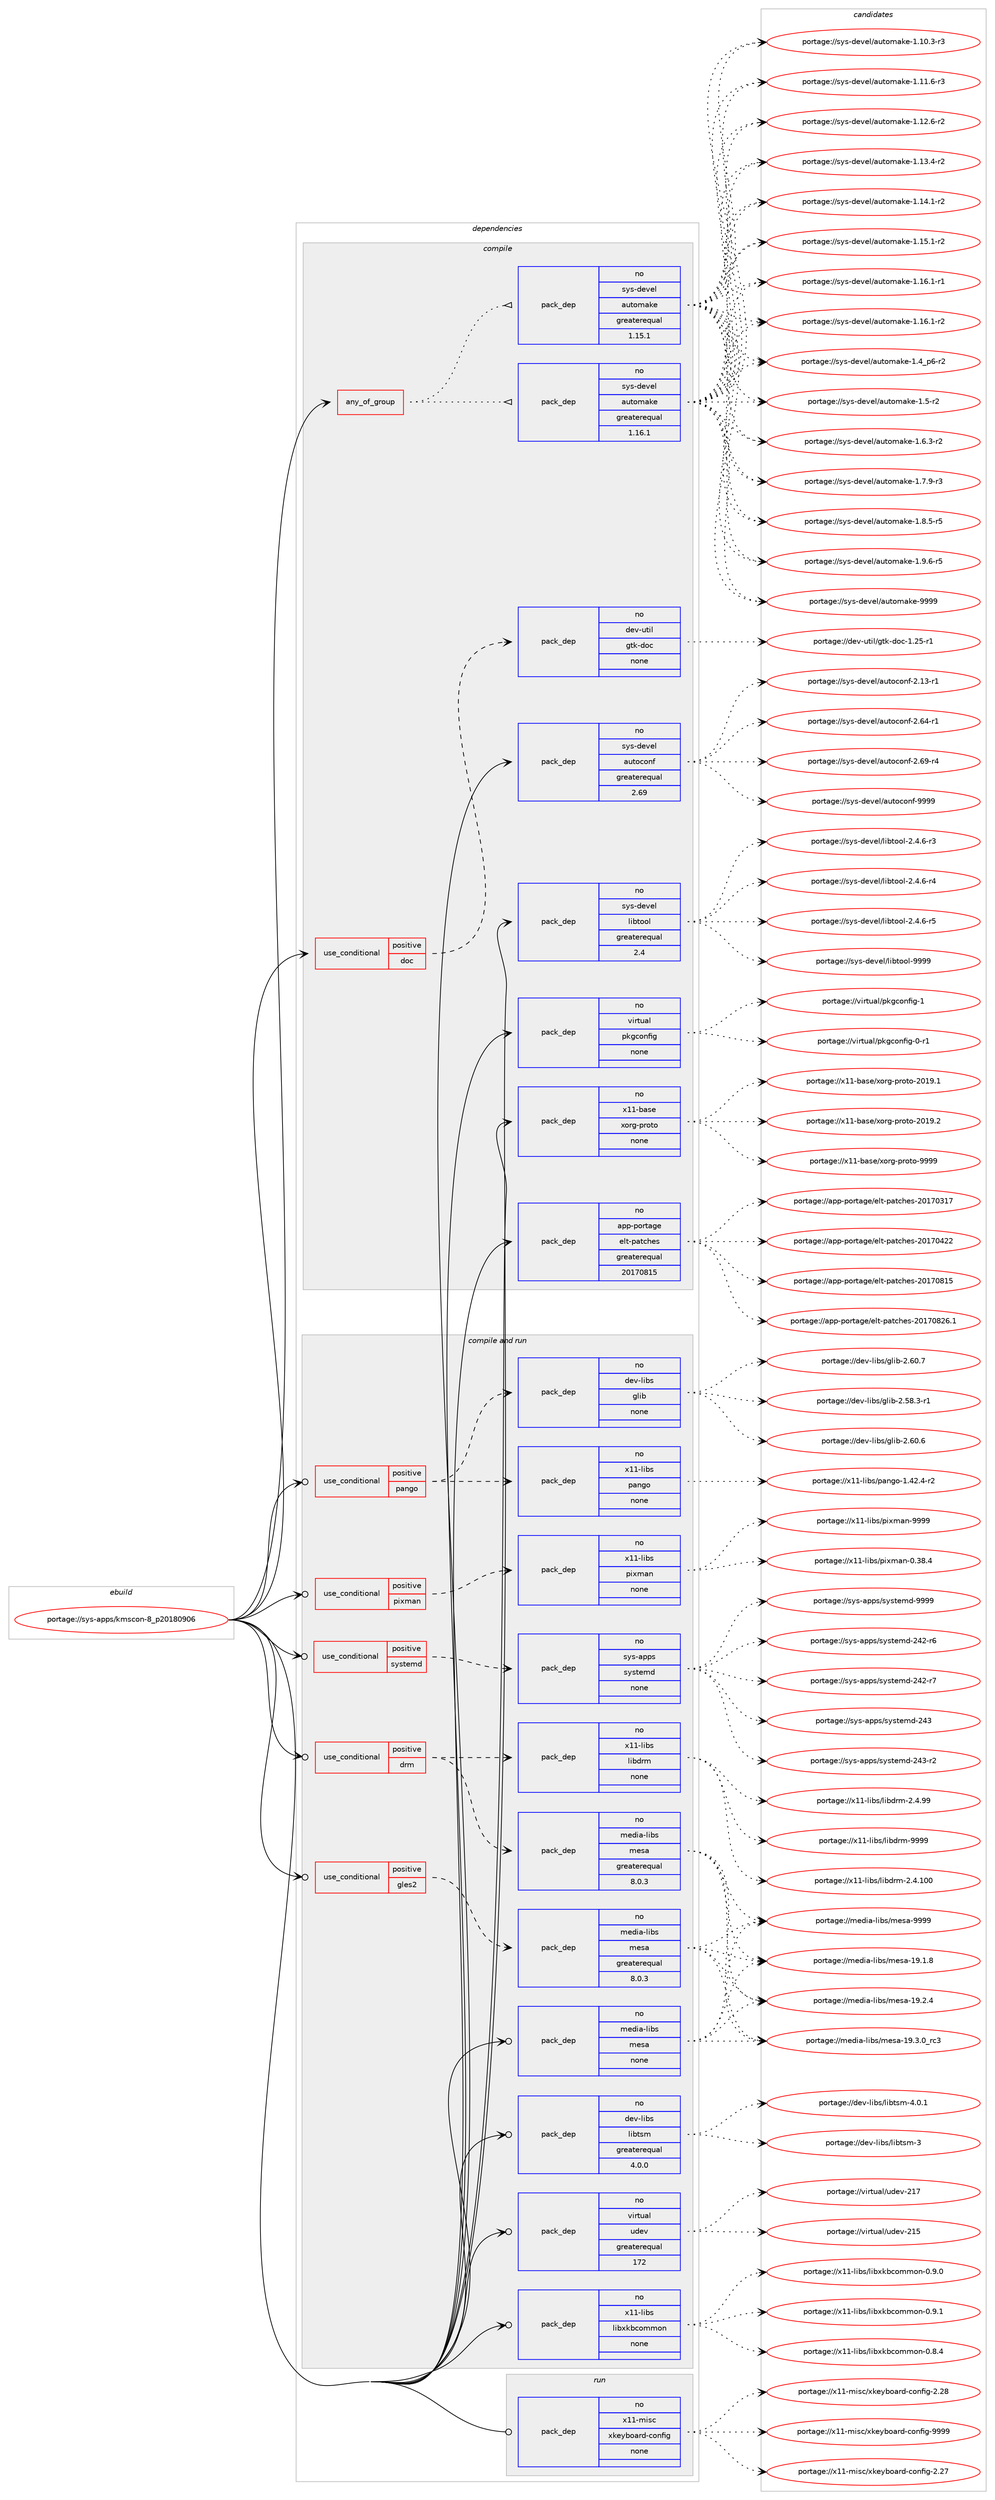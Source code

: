 digraph prolog {

# *************
# Graph options
# *************

newrank=true;
concentrate=true;
compound=true;
graph [rankdir=LR,fontname=Helvetica,fontsize=10,ranksep=1.5];#, ranksep=2.5, nodesep=0.2];
edge  [arrowhead=vee];
node  [fontname=Helvetica,fontsize=10];

# **********
# The ebuild
# **********

subgraph cluster_leftcol {
color=gray;
rank=same;
label=<<i>ebuild</i>>;
id [label="portage://sys-apps/kmscon-8_p20180906", color=red, width=4, href="../sys-apps/kmscon-8_p20180906.svg"];
}

# ****************
# The dependencies
# ****************

subgraph cluster_midcol {
color=gray;
label=<<i>dependencies</i>>;
subgraph cluster_compile {
fillcolor="#eeeeee";
style=filled;
label=<<i>compile</i>>;
subgraph any6622 {
dependency409110 [label=<<TABLE BORDER="0" CELLBORDER="1" CELLSPACING="0" CELLPADDING="4"><TR><TD CELLPADDING="10">any_of_group</TD></TR></TABLE>>, shape=none, color=red];subgraph pack302787 {
dependency409111 [label=<<TABLE BORDER="0" CELLBORDER="1" CELLSPACING="0" CELLPADDING="4" WIDTH="220"><TR><TD ROWSPAN="6" CELLPADDING="30">pack_dep</TD></TR><TR><TD WIDTH="110">no</TD></TR><TR><TD>sys-devel</TD></TR><TR><TD>automake</TD></TR><TR><TD>greaterequal</TD></TR><TR><TD>1.16.1</TD></TR></TABLE>>, shape=none, color=blue];
}
dependency409110:e -> dependency409111:w [weight=20,style="dotted",arrowhead="oinv"];
subgraph pack302788 {
dependency409112 [label=<<TABLE BORDER="0" CELLBORDER="1" CELLSPACING="0" CELLPADDING="4" WIDTH="220"><TR><TD ROWSPAN="6" CELLPADDING="30">pack_dep</TD></TR><TR><TD WIDTH="110">no</TD></TR><TR><TD>sys-devel</TD></TR><TR><TD>automake</TD></TR><TR><TD>greaterequal</TD></TR><TR><TD>1.15.1</TD></TR></TABLE>>, shape=none, color=blue];
}
dependency409110:e -> dependency409112:w [weight=20,style="dotted",arrowhead="oinv"];
}
id:e -> dependency409110:w [weight=20,style="solid",arrowhead="vee"];
subgraph cond99483 {
dependency409113 [label=<<TABLE BORDER="0" CELLBORDER="1" CELLSPACING="0" CELLPADDING="4"><TR><TD ROWSPAN="3" CELLPADDING="10">use_conditional</TD></TR><TR><TD>positive</TD></TR><TR><TD>doc</TD></TR></TABLE>>, shape=none, color=red];
subgraph pack302789 {
dependency409114 [label=<<TABLE BORDER="0" CELLBORDER="1" CELLSPACING="0" CELLPADDING="4" WIDTH="220"><TR><TD ROWSPAN="6" CELLPADDING="30">pack_dep</TD></TR><TR><TD WIDTH="110">no</TD></TR><TR><TD>dev-util</TD></TR><TR><TD>gtk-doc</TD></TR><TR><TD>none</TD></TR><TR><TD></TD></TR></TABLE>>, shape=none, color=blue];
}
dependency409113:e -> dependency409114:w [weight=20,style="dashed",arrowhead="vee"];
}
id:e -> dependency409113:w [weight=20,style="solid",arrowhead="vee"];
subgraph pack302790 {
dependency409115 [label=<<TABLE BORDER="0" CELLBORDER="1" CELLSPACING="0" CELLPADDING="4" WIDTH="220"><TR><TD ROWSPAN="6" CELLPADDING="30">pack_dep</TD></TR><TR><TD WIDTH="110">no</TD></TR><TR><TD>app-portage</TD></TR><TR><TD>elt-patches</TD></TR><TR><TD>greaterequal</TD></TR><TR><TD>20170815</TD></TR></TABLE>>, shape=none, color=blue];
}
id:e -> dependency409115:w [weight=20,style="solid",arrowhead="vee"];
subgraph pack302791 {
dependency409116 [label=<<TABLE BORDER="0" CELLBORDER="1" CELLSPACING="0" CELLPADDING="4" WIDTH="220"><TR><TD ROWSPAN="6" CELLPADDING="30">pack_dep</TD></TR><TR><TD WIDTH="110">no</TD></TR><TR><TD>sys-devel</TD></TR><TR><TD>autoconf</TD></TR><TR><TD>greaterequal</TD></TR><TR><TD>2.69</TD></TR></TABLE>>, shape=none, color=blue];
}
id:e -> dependency409116:w [weight=20,style="solid",arrowhead="vee"];
subgraph pack302792 {
dependency409117 [label=<<TABLE BORDER="0" CELLBORDER="1" CELLSPACING="0" CELLPADDING="4" WIDTH="220"><TR><TD ROWSPAN="6" CELLPADDING="30">pack_dep</TD></TR><TR><TD WIDTH="110">no</TD></TR><TR><TD>sys-devel</TD></TR><TR><TD>libtool</TD></TR><TR><TD>greaterequal</TD></TR><TR><TD>2.4</TD></TR></TABLE>>, shape=none, color=blue];
}
id:e -> dependency409117:w [weight=20,style="solid",arrowhead="vee"];
subgraph pack302793 {
dependency409118 [label=<<TABLE BORDER="0" CELLBORDER="1" CELLSPACING="0" CELLPADDING="4" WIDTH="220"><TR><TD ROWSPAN="6" CELLPADDING="30">pack_dep</TD></TR><TR><TD WIDTH="110">no</TD></TR><TR><TD>virtual</TD></TR><TR><TD>pkgconfig</TD></TR><TR><TD>none</TD></TR><TR><TD></TD></TR></TABLE>>, shape=none, color=blue];
}
id:e -> dependency409118:w [weight=20,style="solid",arrowhead="vee"];
subgraph pack302794 {
dependency409119 [label=<<TABLE BORDER="0" CELLBORDER="1" CELLSPACING="0" CELLPADDING="4" WIDTH="220"><TR><TD ROWSPAN="6" CELLPADDING="30">pack_dep</TD></TR><TR><TD WIDTH="110">no</TD></TR><TR><TD>x11-base</TD></TR><TR><TD>xorg-proto</TD></TR><TR><TD>none</TD></TR><TR><TD></TD></TR></TABLE>>, shape=none, color=blue];
}
id:e -> dependency409119:w [weight=20,style="solid",arrowhead="vee"];
}
subgraph cluster_compileandrun {
fillcolor="#eeeeee";
style=filled;
label=<<i>compile and run</i>>;
subgraph cond99484 {
dependency409120 [label=<<TABLE BORDER="0" CELLBORDER="1" CELLSPACING="0" CELLPADDING="4"><TR><TD ROWSPAN="3" CELLPADDING="10">use_conditional</TD></TR><TR><TD>positive</TD></TR><TR><TD>drm</TD></TR></TABLE>>, shape=none, color=red];
subgraph pack302795 {
dependency409121 [label=<<TABLE BORDER="0" CELLBORDER="1" CELLSPACING="0" CELLPADDING="4" WIDTH="220"><TR><TD ROWSPAN="6" CELLPADDING="30">pack_dep</TD></TR><TR><TD WIDTH="110">no</TD></TR><TR><TD>x11-libs</TD></TR><TR><TD>libdrm</TD></TR><TR><TD>none</TD></TR><TR><TD></TD></TR></TABLE>>, shape=none, color=blue];
}
dependency409120:e -> dependency409121:w [weight=20,style="dashed",arrowhead="vee"];
subgraph pack302796 {
dependency409122 [label=<<TABLE BORDER="0" CELLBORDER="1" CELLSPACING="0" CELLPADDING="4" WIDTH="220"><TR><TD ROWSPAN="6" CELLPADDING="30">pack_dep</TD></TR><TR><TD WIDTH="110">no</TD></TR><TR><TD>media-libs</TD></TR><TR><TD>mesa</TD></TR><TR><TD>greaterequal</TD></TR><TR><TD>8.0.3</TD></TR></TABLE>>, shape=none, color=blue];
}
dependency409120:e -> dependency409122:w [weight=20,style="dashed",arrowhead="vee"];
}
id:e -> dependency409120:w [weight=20,style="solid",arrowhead="odotvee"];
subgraph cond99485 {
dependency409123 [label=<<TABLE BORDER="0" CELLBORDER="1" CELLSPACING="0" CELLPADDING="4"><TR><TD ROWSPAN="3" CELLPADDING="10">use_conditional</TD></TR><TR><TD>positive</TD></TR><TR><TD>gles2</TD></TR></TABLE>>, shape=none, color=red];
subgraph pack302797 {
dependency409124 [label=<<TABLE BORDER="0" CELLBORDER="1" CELLSPACING="0" CELLPADDING="4" WIDTH="220"><TR><TD ROWSPAN="6" CELLPADDING="30">pack_dep</TD></TR><TR><TD WIDTH="110">no</TD></TR><TR><TD>media-libs</TD></TR><TR><TD>mesa</TD></TR><TR><TD>greaterequal</TD></TR><TR><TD>8.0.3</TD></TR></TABLE>>, shape=none, color=blue];
}
dependency409123:e -> dependency409124:w [weight=20,style="dashed",arrowhead="vee"];
}
id:e -> dependency409123:w [weight=20,style="solid",arrowhead="odotvee"];
subgraph cond99486 {
dependency409125 [label=<<TABLE BORDER="0" CELLBORDER="1" CELLSPACING="0" CELLPADDING="4"><TR><TD ROWSPAN="3" CELLPADDING="10">use_conditional</TD></TR><TR><TD>positive</TD></TR><TR><TD>pango</TD></TR></TABLE>>, shape=none, color=red];
subgraph pack302798 {
dependency409126 [label=<<TABLE BORDER="0" CELLBORDER="1" CELLSPACING="0" CELLPADDING="4" WIDTH="220"><TR><TD ROWSPAN="6" CELLPADDING="30">pack_dep</TD></TR><TR><TD WIDTH="110">no</TD></TR><TR><TD>x11-libs</TD></TR><TR><TD>pango</TD></TR><TR><TD>none</TD></TR><TR><TD></TD></TR></TABLE>>, shape=none, color=blue];
}
dependency409125:e -> dependency409126:w [weight=20,style="dashed",arrowhead="vee"];
subgraph pack302799 {
dependency409127 [label=<<TABLE BORDER="0" CELLBORDER="1" CELLSPACING="0" CELLPADDING="4" WIDTH="220"><TR><TD ROWSPAN="6" CELLPADDING="30">pack_dep</TD></TR><TR><TD WIDTH="110">no</TD></TR><TR><TD>dev-libs</TD></TR><TR><TD>glib</TD></TR><TR><TD>none</TD></TR><TR><TD></TD></TR></TABLE>>, shape=none, color=blue];
}
dependency409125:e -> dependency409127:w [weight=20,style="dashed",arrowhead="vee"];
}
id:e -> dependency409125:w [weight=20,style="solid",arrowhead="odotvee"];
subgraph cond99487 {
dependency409128 [label=<<TABLE BORDER="0" CELLBORDER="1" CELLSPACING="0" CELLPADDING="4"><TR><TD ROWSPAN="3" CELLPADDING="10">use_conditional</TD></TR><TR><TD>positive</TD></TR><TR><TD>pixman</TD></TR></TABLE>>, shape=none, color=red];
subgraph pack302800 {
dependency409129 [label=<<TABLE BORDER="0" CELLBORDER="1" CELLSPACING="0" CELLPADDING="4" WIDTH="220"><TR><TD ROWSPAN="6" CELLPADDING="30">pack_dep</TD></TR><TR><TD WIDTH="110">no</TD></TR><TR><TD>x11-libs</TD></TR><TR><TD>pixman</TD></TR><TR><TD>none</TD></TR><TR><TD></TD></TR></TABLE>>, shape=none, color=blue];
}
dependency409128:e -> dependency409129:w [weight=20,style="dashed",arrowhead="vee"];
}
id:e -> dependency409128:w [weight=20,style="solid",arrowhead="odotvee"];
subgraph cond99488 {
dependency409130 [label=<<TABLE BORDER="0" CELLBORDER="1" CELLSPACING="0" CELLPADDING="4"><TR><TD ROWSPAN="3" CELLPADDING="10">use_conditional</TD></TR><TR><TD>positive</TD></TR><TR><TD>systemd</TD></TR></TABLE>>, shape=none, color=red];
subgraph pack302801 {
dependency409131 [label=<<TABLE BORDER="0" CELLBORDER="1" CELLSPACING="0" CELLPADDING="4" WIDTH="220"><TR><TD ROWSPAN="6" CELLPADDING="30">pack_dep</TD></TR><TR><TD WIDTH="110">no</TD></TR><TR><TD>sys-apps</TD></TR><TR><TD>systemd</TD></TR><TR><TD>none</TD></TR><TR><TD></TD></TR></TABLE>>, shape=none, color=blue];
}
dependency409130:e -> dependency409131:w [weight=20,style="dashed",arrowhead="vee"];
}
id:e -> dependency409130:w [weight=20,style="solid",arrowhead="odotvee"];
subgraph pack302802 {
dependency409132 [label=<<TABLE BORDER="0" CELLBORDER="1" CELLSPACING="0" CELLPADDING="4" WIDTH="220"><TR><TD ROWSPAN="6" CELLPADDING="30">pack_dep</TD></TR><TR><TD WIDTH="110">no</TD></TR><TR><TD>dev-libs</TD></TR><TR><TD>libtsm</TD></TR><TR><TD>greaterequal</TD></TR><TR><TD>4.0.0</TD></TR></TABLE>>, shape=none, color=blue];
}
id:e -> dependency409132:w [weight=20,style="solid",arrowhead="odotvee"];
subgraph pack302803 {
dependency409133 [label=<<TABLE BORDER="0" CELLBORDER="1" CELLSPACING="0" CELLPADDING="4" WIDTH="220"><TR><TD ROWSPAN="6" CELLPADDING="30">pack_dep</TD></TR><TR><TD WIDTH="110">no</TD></TR><TR><TD>media-libs</TD></TR><TR><TD>mesa</TD></TR><TR><TD>none</TD></TR><TR><TD></TD></TR></TABLE>>, shape=none, color=blue];
}
id:e -> dependency409133:w [weight=20,style="solid",arrowhead="odotvee"];
subgraph pack302804 {
dependency409134 [label=<<TABLE BORDER="0" CELLBORDER="1" CELLSPACING="0" CELLPADDING="4" WIDTH="220"><TR><TD ROWSPAN="6" CELLPADDING="30">pack_dep</TD></TR><TR><TD WIDTH="110">no</TD></TR><TR><TD>virtual</TD></TR><TR><TD>udev</TD></TR><TR><TD>greaterequal</TD></TR><TR><TD>172</TD></TR></TABLE>>, shape=none, color=blue];
}
id:e -> dependency409134:w [weight=20,style="solid",arrowhead="odotvee"];
subgraph pack302805 {
dependency409135 [label=<<TABLE BORDER="0" CELLBORDER="1" CELLSPACING="0" CELLPADDING="4" WIDTH="220"><TR><TD ROWSPAN="6" CELLPADDING="30">pack_dep</TD></TR><TR><TD WIDTH="110">no</TD></TR><TR><TD>x11-libs</TD></TR><TR><TD>libxkbcommon</TD></TR><TR><TD>none</TD></TR><TR><TD></TD></TR></TABLE>>, shape=none, color=blue];
}
id:e -> dependency409135:w [weight=20,style="solid",arrowhead="odotvee"];
}
subgraph cluster_run {
fillcolor="#eeeeee";
style=filled;
label=<<i>run</i>>;
subgraph pack302806 {
dependency409136 [label=<<TABLE BORDER="0" CELLBORDER="1" CELLSPACING="0" CELLPADDING="4" WIDTH="220"><TR><TD ROWSPAN="6" CELLPADDING="30">pack_dep</TD></TR><TR><TD WIDTH="110">no</TD></TR><TR><TD>x11-misc</TD></TR><TR><TD>xkeyboard-config</TD></TR><TR><TD>none</TD></TR><TR><TD></TD></TR></TABLE>>, shape=none, color=blue];
}
id:e -> dependency409136:w [weight=20,style="solid",arrowhead="odot"];
}
}

# **************
# The candidates
# **************

subgraph cluster_choices {
rank=same;
color=gray;
label=<<i>candidates</i>>;

subgraph choice302787 {
color=black;
nodesep=1;
choiceportage11512111545100101118101108479711711611110997107101454946494846514511451 [label="portage://sys-devel/automake-1.10.3-r3", color=red, width=4,href="../sys-devel/automake-1.10.3-r3.svg"];
choiceportage11512111545100101118101108479711711611110997107101454946494946544511451 [label="portage://sys-devel/automake-1.11.6-r3", color=red, width=4,href="../sys-devel/automake-1.11.6-r3.svg"];
choiceportage11512111545100101118101108479711711611110997107101454946495046544511450 [label="portage://sys-devel/automake-1.12.6-r2", color=red, width=4,href="../sys-devel/automake-1.12.6-r2.svg"];
choiceportage11512111545100101118101108479711711611110997107101454946495146524511450 [label="portage://sys-devel/automake-1.13.4-r2", color=red, width=4,href="../sys-devel/automake-1.13.4-r2.svg"];
choiceportage11512111545100101118101108479711711611110997107101454946495246494511450 [label="portage://sys-devel/automake-1.14.1-r2", color=red, width=4,href="../sys-devel/automake-1.14.1-r2.svg"];
choiceportage11512111545100101118101108479711711611110997107101454946495346494511450 [label="portage://sys-devel/automake-1.15.1-r2", color=red, width=4,href="../sys-devel/automake-1.15.1-r2.svg"];
choiceportage11512111545100101118101108479711711611110997107101454946495446494511449 [label="portage://sys-devel/automake-1.16.1-r1", color=red, width=4,href="../sys-devel/automake-1.16.1-r1.svg"];
choiceportage11512111545100101118101108479711711611110997107101454946495446494511450 [label="portage://sys-devel/automake-1.16.1-r2", color=red, width=4,href="../sys-devel/automake-1.16.1-r2.svg"];
choiceportage115121115451001011181011084797117116111109971071014549465295112544511450 [label="portage://sys-devel/automake-1.4_p6-r2", color=red, width=4,href="../sys-devel/automake-1.4_p6-r2.svg"];
choiceportage11512111545100101118101108479711711611110997107101454946534511450 [label="portage://sys-devel/automake-1.5-r2", color=red, width=4,href="../sys-devel/automake-1.5-r2.svg"];
choiceportage115121115451001011181011084797117116111109971071014549465446514511450 [label="portage://sys-devel/automake-1.6.3-r2", color=red, width=4,href="../sys-devel/automake-1.6.3-r2.svg"];
choiceportage115121115451001011181011084797117116111109971071014549465546574511451 [label="portage://sys-devel/automake-1.7.9-r3", color=red, width=4,href="../sys-devel/automake-1.7.9-r3.svg"];
choiceportage115121115451001011181011084797117116111109971071014549465646534511453 [label="portage://sys-devel/automake-1.8.5-r5", color=red, width=4,href="../sys-devel/automake-1.8.5-r5.svg"];
choiceportage115121115451001011181011084797117116111109971071014549465746544511453 [label="portage://sys-devel/automake-1.9.6-r5", color=red, width=4,href="../sys-devel/automake-1.9.6-r5.svg"];
choiceportage115121115451001011181011084797117116111109971071014557575757 [label="portage://sys-devel/automake-9999", color=red, width=4,href="../sys-devel/automake-9999.svg"];
dependency409111:e -> choiceportage11512111545100101118101108479711711611110997107101454946494846514511451:w [style=dotted,weight="100"];
dependency409111:e -> choiceportage11512111545100101118101108479711711611110997107101454946494946544511451:w [style=dotted,weight="100"];
dependency409111:e -> choiceportage11512111545100101118101108479711711611110997107101454946495046544511450:w [style=dotted,weight="100"];
dependency409111:e -> choiceportage11512111545100101118101108479711711611110997107101454946495146524511450:w [style=dotted,weight="100"];
dependency409111:e -> choiceportage11512111545100101118101108479711711611110997107101454946495246494511450:w [style=dotted,weight="100"];
dependency409111:e -> choiceportage11512111545100101118101108479711711611110997107101454946495346494511450:w [style=dotted,weight="100"];
dependency409111:e -> choiceportage11512111545100101118101108479711711611110997107101454946495446494511449:w [style=dotted,weight="100"];
dependency409111:e -> choiceportage11512111545100101118101108479711711611110997107101454946495446494511450:w [style=dotted,weight="100"];
dependency409111:e -> choiceportage115121115451001011181011084797117116111109971071014549465295112544511450:w [style=dotted,weight="100"];
dependency409111:e -> choiceportage11512111545100101118101108479711711611110997107101454946534511450:w [style=dotted,weight="100"];
dependency409111:e -> choiceportage115121115451001011181011084797117116111109971071014549465446514511450:w [style=dotted,weight="100"];
dependency409111:e -> choiceportage115121115451001011181011084797117116111109971071014549465546574511451:w [style=dotted,weight="100"];
dependency409111:e -> choiceportage115121115451001011181011084797117116111109971071014549465646534511453:w [style=dotted,weight="100"];
dependency409111:e -> choiceportage115121115451001011181011084797117116111109971071014549465746544511453:w [style=dotted,weight="100"];
dependency409111:e -> choiceportage115121115451001011181011084797117116111109971071014557575757:w [style=dotted,weight="100"];
}
subgraph choice302788 {
color=black;
nodesep=1;
choiceportage11512111545100101118101108479711711611110997107101454946494846514511451 [label="portage://sys-devel/automake-1.10.3-r3", color=red, width=4,href="../sys-devel/automake-1.10.3-r3.svg"];
choiceportage11512111545100101118101108479711711611110997107101454946494946544511451 [label="portage://sys-devel/automake-1.11.6-r3", color=red, width=4,href="../sys-devel/automake-1.11.6-r3.svg"];
choiceportage11512111545100101118101108479711711611110997107101454946495046544511450 [label="portage://sys-devel/automake-1.12.6-r2", color=red, width=4,href="../sys-devel/automake-1.12.6-r2.svg"];
choiceportage11512111545100101118101108479711711611110997107101454946495146524511450 [label="portage://sys-devel/automake-1.13.4-r2", color=red, width=4,href="../sys-devel/automake-1.13.4-r2.svg"];
choiceportage11512111545100101118101108479711711611110997107101454946495246494511450 [label="portage://sys-devel/automake-1.14.1-r2", color=red, width=4,href="../sys-devel/automake-1.14.1-r2.svg"];
choiceportage11512111545100101118101108479711711611110997107101454946495346494511450 [label="portage://sys-devel/automake-1.15.1-r2", color=red, width=4,href="../sys-devel/automake-1.15.1-r2.svg"];
choiceportage11512111545100101118101108479711711611110997107101454946495446494511449 [label="portage://sys-devel/automake-1.16.1-r1", color=red, width=4,href="../sys-devel/automake-1.16.1-r1.svg"];
choiceportage11512111545100101118101108479711711611110997107101454946495446494511450 [label="portage://sys-devel/automake-1.16.1-r2", color=red, width=4,href="../sys-devel/automake-1.16.1-r2.svg"];
choiceportage115121115451001011181011084797117116111109971071014549465295112544511450 [label="portage://sys-devel/automake-1.4_p6-r2", color=red, width=4,href="../sys-devel/automake-1.4_p6-r2.svg"];
choiceportage11512111545100101118101108479711711611110997107101454946534511450 [label="portage://sys-devel/automake-1.5-r2", color=red, width=4,href="../sys-devel/automake-1.5-r2.svg"];
choiceportage115121115451001011181011084797117116111109971071014549465446514511450 [label="portage://sys-devel/automake-1.6.3-r2", color=red, width=4,href="../sys-devel/automake-1.6.3-r2.svg"];
choiceportage115121115451001011181011084797117116111109971071014549465546574511451 [label="portage://sys-devel/automake-1.7.9-r3", color=red, width=4,href="../sys-devel/automake-1.7.9-r3.svg"];
choiceportage115121115451001011181011084797117116111109971071014549465646534511453 [label="portage://sys-devel/automake-1.8.5-r5", color=red, width=4,href="../sys-devel/automake-1.8.5-r5.svg"];
choiceportage115121115451001011181011084797117116111109971071014549465746544511453 [label="portage://sys-devel/automake-1.9.6-r5", color=red, width=4,href="../sys-devel/automake-1.9.6-r5.svg"];
choiceportage115121115451001011181011084797117116111109971071014557575757 [label="portage://sys-devel/automake-9999", color=red, width=4,href="../sys-devel/automake-9999.svg"];
dependency409112:e -> choiceportage11512111545100101118101108479711711611110997107101454946494846514511451:w [style=dotted,weight="100"];
dependency409112:e -> choiceportage11512111545100101118101108479711711611110997107101454946494946544511451:w [style=dotted,weight="100"];
dependency409112:e -> choiceportage11512111545100101118101108479711711611110997107101454946495046544511450:w [style=dotted,weight="100"];
dependency409112:e -> choiceportage11512111545100101118101108479711711611110997107101454946495146524511450:w [style=dotted,weight="100"];
dependency409112:e -> choiceportage11512111545100101118101108479711711611110997107101454946495246494511450:w [style=dotted,weight="100"];
dependency409112:e -> choiceportage11512111545100101118101108479711711611110997107101454946495346494511450:w [style=dotted,weight="100"];
dependency409112:e -> choiceportage11512111545100101118101108479711711611110997107101454946495446494511449:w [style=dotted,weight="100"];
dependency409112:e -> choiceportage11512111545100101118101108479711711611110997107101454946495446494511450:w [style=dotted,weight="100"];
dependency409112:e -> choiceportage115121115451001011181011084797117116111109971071014549465295112544511450:w [style=dotted,weight="100"];
dependency409112:e -> choiceportage11512111545100101118101108479711711611110997107101454946534511450:w [style=dotted,weight="100"];
dependency409112:e -> choiceportage115121115451001011181011084797117116111109971071014549465446514511450:w [style=dotted,weight="100"];
dependency409112:e -> choiceportage115121115451001011181011084797117116111109971071014549465546574511451:w [style=dotted,weight="100"];
dependency409112:e -> choiceportage115121115451001011181011084797117116111109971071014549465646534511453:w [style=dotted,weight="100"];
dependency409112:e -> choiceportage115121115451001011181011084797117116111109971071014549465746544511453:w [style=dotted,weight="100"];
dependency409112:e -> choiceportage115121115451001011181011084797117116111109971071014557575757:w [style=dotted,weight="100"];
}
subgraph choice302789 {
color=black;
nodesep=1;
choiceportage1001011184511711610510847103116107451001119945494650534511449 [label="portage://dev-util/gtk-doc-1.25-r1", color=red, width=4,href="../dev-util/gtk-doc-1.25-r1.svg"];
dependency409114:e -> choiceportage1001011184511711610510847103116107451001119945494650534511449:w [style=dotted,weight="100"];
}
subgraph choice302790 {
color=black;
nodesep=1;
choiceportage97112112451121111141169710310147101108116451129711699104101115455048495548514955 [label="portage://app-portage/elt-patches-20170317", color=red, width=4,href="../app-portage/elt-patches-20170317.svg"];
choiceportage97112112451121111141169710310147101108116451129711699104101115455048495548525050 [label="portage://app-portage/elt-patches-20170422", color=red, width=4,href="../app-portage/elt-patches-20170422.svg"];
choiceportage97112112451121111141169710310147101108116451129711699104101115455048495548564953 [label="portage://app-portage/elt-patches-20170815", color=red, width=4,href="../app-portage/elt-patches-20170815.svg"];
choiceportage971121124511211111411697103101471011081164511297116991041011154550484955485650544649 [label="portage://app-portage/elt-patches-20170826.1", color=red, width=4,href="../app-portage/elt-patches-20170826.1.svg"];
dependency409115:e -> choiceportage97112112451121111141169710310147101108116451129711699104101115455048495548514955:w [style=dotted,weight="100"];
dependency409115:e -> choiceportage97112112451121111141169710310147101108116451129711699104101115455048495548525050:w [style=dotted,weight="100"];
dependency409115:e -> choiceportage97112112451121111141169710310147101108116451129711699104101115455048495548564953:w [style=dotted,weight="100"];
dependency409115:e -> choiceportage971121124511211111411697103101471011081164511297116991041011154550484955485650544649:w [style=dotted,weight="100"];
}
subgraph choice302791 {
color=black;
nodesep=1;
choiceportage1151211154510010111810110847971171161119911111010245504649514511449 [label="portage://sys-devel/autoconf-2.13-r1", color=red, width=4,href="../sys-devel/autoconf-2.13-r1.svg"];
choiceportage1151211154510010111810110847971171161119911111010245504654524511449 [label="portage://sys-devel/autoconf-2.64-r1", color=red, width=4,href="../sys-devel/autoconf-2.64-r1.svg"];
choiceportage1151211154510010111810110847971171161119911111010245504654574511452 [label="portage://sys-devel/autoconf-2.69-r4", color=red, width=4,href="../sys-devel/autoconf-2.69-r4.svg"];
choiceportage115121115451001011181011084797117116111991111101024557575757 [label="portage://sys-devel/autoconf-9999", color=red, width=4,href="../sys-devel/autoconf-9999.svg"];
dependency409116:e -> choiceportage1151211154510010111810110847971171161119911111010245504649514511449:w [style=dotted,weight="100"];
dependency409116:e -> choiceportage1151211154510010111810110847971171161119911111010245504654524511449:w [style=dotted,weight="100"];
dependency409116:e -> choiceportage1151211154510010111810110847971171161119911111010245504654574511452:w [style=dotted,weight="100"];
dependency409116:e -> choiceportage115121115451001011181011084797117116111991111101024557575757:w [style=dotted,weight="100"];
}
subgraph choice302792 {
color=black;
nodesep=1;
choiceportage1151211154510010111810110847108105981161111111084550465246544511451 [label="portage://sys-devel/libtool-2.4.6-r3", color=red, width=4,href="../sys-devel/libtool-2.4.6-r3.svg"];
choiceportage1151211154510010111810110847108105981161111111084550465246544511452 [label="portage://sys-devel/libtool-2.4.6-r4", color=red, width=4,href="../sys-devel/libtool-2.4.6-r4.svg"];
choiceportage1151211154510010111810110847108105981161111111084550465246544511453 [label="portage://sys-devel/libtool-2.4.6-r5", color=red, width=4,href="../sys-devel/libtool-2.4.6-r5.svg"];
choiceportage1151211154510010111810110847108105981161111111084557575757 [label="portage://sys-devel/libtool-9999", color=red, width=4,href="../sys-devel/libtool-9999.svg"];
dependency409117:e -> choiceportage1151211154510010111810110847108105981161111111084550465246544511451:w [style=dotted,weight="100"];
dependency409117:e -> choiceportage1151211154510010111810110847108105981161111111084550465246544511452:w [style=dotted,weight="100"];
dependency409117:e -> choiceportage1151211154510010111810110847108105981161111111084550465246544511453:w [style=dotted,weight="100"];
dependency409117:e -> choiceportage1151211154510010111810110847108105981161111111084557575757:w [style=dotted,weight="100"];
}
subgraph choice302793 {
color=black;
nodesep=1;
choiceportage11810511411611797108471121071039911111010210510345484511449 [label="portage://virtual/pkgconfig-0-r1", color=red, width=4,href="../virtual/pkgconfig-0-r1.svg"];
choiceportage1181051141161179710847112107103991111101021051034549 [label="portage://virtual/pkgconfig-1", color=red, width=4,href="../virtual/pkgconfig-1.svg"];
dependency409118:e -> choiceportage11810511411611797108471121071039911111010210510345484511449:w [style=dotted,weight="100"];
dependency409118:e -> choiceportage1181051141161179710847112107103991111101021051034549:w [style=dotted,weight="100"];
}
subgraph choice302794 {
color=black;
nodesep=1;
choiceportage1204949459897115101471201111141034511211411111611145504849574649 [label="portage://x11-base/xorg-proto-2019.1", color=red, width=4,href="../x11-base/xorg-proto-2019.1.svg"];
choiceportage1204949459897115101471201111141034511211411111611145504849574650 [label="portage://x11-base/xorg-proto-2019.2", color=red, width=4,href="../x11-base/xorg-proto-2019.2.svg"];
choiceportage120494945989711510147120111114103451121141111161114557575757 [label="portage://x11-base/xorg-proto-9999", color=red, width=4,href="../x11-base/xorg-proto-9999.svg"];
dependency409119:e -> choiceportage1204949459897115101471201111141034511211411111611145504849574649:w [style=dotted,weight="100"];
dependency409119:e -> choiceportage1204949459897115101471201111141034511211411111611145504849574650:w [style=dotted,weight="100"];
dependency409119:e -> choiceportage120494945989711510147120111114103451121141111161114557575757:w [style=dotted,weight="100"];
}
subgraph choice302795 {
color=black;
nodesep=1;
choiceportage1204949451081059811547108105981001141094550465246494848 [label="portage://x11-libs/libdrm-2.4.100", color=red, width=4,href="../x11-libs/libdrm-2.4.100.svg"];
choiceportage12049494510810598115471081059810011410945504652465757 [label="portage://x11-libs/libdrm-2.4.99", color=red, width=4,href="../x11-libs/libdrm-2.4.99.svg"];
choiceportage1204949451081059811547108105981001141094557575757 [label="portage://x11-libs/libdrm-9999", color=red, width=4,href="../x11-libs/libdrm-9999.svg"];
dependency409121:e -> choiceportage1204949451081059811547108105981001141094550465246494848:w [style=dotted,weight="100"];
dependency409121:e -> choiceportage12049494510810598115471081059810011410945504652465757:w [style=dotted,weight="100"];
dependency409121:e -> choiceportage1204949451081059811547108105981001141094557575757:w [style=dotted,weight="100"];
}
subgraph choice302796 {
color=black;
nodesep=1;
choiceportage109101100105974510810598115471091011159745495746494656 [label="portage://media-libs/mesa-19.1.8", color=red, width=4,href="../media-libs/mesa-19.1.8.svg"];
choiceportage109101100105974510810598115471091011159745495746504652 [label="portage://media-libs/mesa-19.2.4", color=red, width=4,href="../media-libs/mesa-19.2.4.svg"];
choiceportage109101100105974510810598115471091011159745495746514648951149951 [label="portage://media-libs/mesa-19.3.0_rc3", color=red, width=4,href="../media-libs/mesa-19.3.0_rc3.svg"];
choiceportage10910110010597451081059811547109101115974557575757 [label="portage://media-libs/mesa-9999", color=red, width=4,href="../media-libs/mesa-9999.svg"];
dependency409122:e -> choiceportage109101100105974510810598115471091011159745495746494656:w [style=dotted,weight="100"];
dependency409122:e -> choiceportage109101100105974510810598115471091011159745495746504652:w [style=dotted,weight="100"];
dependency409122:e -> choiceportage109101100105974510810598115471091011159745495746514648951149951:w [style=dotted,weight="100"];
dependency409122:e -> choiceportage10910110010597451081059811547109101115974557575757:w [style=dotted,weight="100"];
}
subgraph choice302797 {
color=black;
nodesep=1;
choiceportage109101100105974510810598115471091011159745495746494656 [label="portage://media-libs/mesa-19.1.8", color=red, width=4,href="../media-libs/mesa-19.1.8.svg"];
choiceportage109101100105974510810598115471091011159745495746504652 [label="portage://media-libs/mesa-19.2.4", color=red, width=4,href="../media-libs/mesa-19.2.4.svg"];
choiceportage109101100105974510810598115471091011159745495746514648951149951 [label="portage://media-libs/mesa-19.3.0_rc3", color=red, width=4,href="../media-libs/mesa-19.3.0_rc3.svg"];
choiceportage10910110010597451081059811547109101115974557575757 [label="portage://media-libs/mesa-9999", color=red, width=4,href="../media-libs/mesa-9999.svg"];
dependency409124:e -> choiceportage109101100105974510810598115471091011159745495746494656:w [style=dotted,weight="100"];
dependency409124:e -> choiceportage109101100105974510810598115471091011159745495746504652:w [style=dotted,weight="100"];
dependency409124:e -> choiceportage109101100105974510810598115471091011159745495746514648951149951:w [style=dotted,weight="100"];
dependency409124:e -> choiceportage10910110010597451081059811547109101115974557575757:w [style=dotted,weight="100"];
}
subgraph choice302798 {
color=black;
nodesep=1;
choiceportage120494945108105981154711297110103111454946525046524511450 [label="portage://x11-libs/pango-1.42.4-r2", color=red, width=4,href="../x11-libs/pango-1.42.4-r2.svg"];
dependency409126:e -> choiceportage120494945108105981154711297110103111454946525046524511450:w [style=dotted,weight="100"];
}
subgraph choice302799 {
color=black;
nodesep=1;
choiceportage10010111845108105981154710310810598455046535646514511449 [label="portage://dev-libs/glib-2.58.3-r1", color=red, width=4,href="../dev-libs/glib-2.58.3-r1.svg"];
choiceportage1001011184510810598115471031081059845504654484654 [label="portage://dev-libs/glib-2.60.6", color=red, width=4,href="../dev-libs/glib-2.60.6.svg"];
choiceportage1001011184510810598115471031081059845504654484655 [label="portage://dev-libs/glib-2.60.7", color=red, width=4,href="../dev-libs/glib-2.60.7.svg"];
dependency409127:e -> choiceportage10010111845108105981154710310810598455046535646514511449:w [style=dotted,weight="100"];
dependency409127:e -> choiceportage1001011184510810598115471031081059845504654484654:w [style=dotted,weight="100"];
dependency409127:e -> choiceportage1001011184510810598115471031081059845504654484655:w [style=dotted,weight="100"];
}
subgraph choice302800 {
color=black;
nodesep=1;
choiceportage12049494510810598115471121051201099711045484651564652 [label="portage://x11-libs/pixman-0.38.4", color=red, width=4,href="../x11-libs/pixman-0.38.4.svg"];
choiceportage1204949451081059811547112105120109971104557575757 [label="portage://x11-libs/pixman-9999", color=red, width=4,href="../x11-libs/pixman-9999.svg"];
dependency409129:e -> choiceportage12049494510810598115471121051201099711045484651564652:w [style=dotted,weight="100"];
dependency409129:e -> choiceportage1204949451081059811547112105120109971104557575757:w [style=dotted,weight="100"];
}
subgraph choice302801 {
color=black;
nodesep=1;
choiceportage115121115459711211211547115121115116101109100455052504511454 [label="portage://sys-apps/systemd-242-r6", color=red, width=4,href="../sys-apps/systemd-242-r6.svg"];
choiceportage115121115459711211211547115121115116101109100455052504511455 [label="portage://sys-apps/systemd-242-r7", color=red, width=4,href="../sys-apps/systemd-242-r7.svg"];
choiceportage11512111545971121121154711512111511610110910045505251 [label="portage://sys-apps/systemd-243", color=red, width=4,href="../sys-apps/systemd-243.svg"];
choiceportage115121115459711211211547115121115116101109100455052514511450 [label="portage://sys-apps/systemd-243-r2", color=red, width=4,href="../sys-apps/systemd-243-r2.svg"];
choiceportage1151211154597112112115471151211151161011091004557575757 [label="portage://sys-apps/systemd-9999", color=red, width=4,href="../sys-apps/systemd-9999.svg"];
dependency409131:e -> choiceportage115121115459711211211547115121115116101109100455052504511454:w [style=dotted,weight="100"];
dependency409131:e -> choiceportage115121115459711211211547115121115116101109100455052504511455:w [style=dotted,weight="100"];
dependency409131:e -> choiceportage11512111545971121121154711512111511610110910045505251:w [style=dotted,weight="100"];
dependency409131:e -> choiceportage115121115459711211211547115121115116101109100455052514511450:w [style=dotted,weight="100"];
dependency409131:e -> choiceportage1151211154597112112115471151211151161011091004557575757:w [style=dotted,weight="100"];
}
subgraph choice302802 {
color=black;
nodesep=1;
choiceportage100101118451081059811547108105981161151094551 [label="portage://dev-libs/libtsm-3", color=red, width=4,href="../dev-libs/libtsm-3.svg"];
choiceportage10010111845108105981154710810598116115109455246484649 [label="portage://dev-libs/libtsm-4.0.1", color=red, width=4,href="../dev-libs/libtsm-4.0.1.svg"];
dependency409132:e -> choiceportage100101118451081059811547108105981161151094551:w [style=dotted,weight="100"];
dependency409132:e -> choiceportage10010111845108105981154710810598116115109455246484649:w [style=dotted,weight="100"];
}
subgraph choice302803 {
color=black;
nodesep=1;
choiceportage109101100105974510810598115471091011159745495746494656 [label="portage://media-libs/mesa-19.1.8", color=red, width=4,href="../media-libs/mesa-19.1.8.svg"];
choiceportage109101100105974510810598115471091011159745495746504652 [label="portage://media-libs/mesa-19.2.4", color=red, width=4,href="../media-libs/mesa-19.2.4.svg"];
choiceportage109101100105974510810598115471091011159745495746514648951149951 [label="portage://media-libs/mesa-19.3.0_rc3", color=red, width=4,href="../media-libs/mesa-19.3.0_rc3.svg"];
choiceportage10910110010597451081059811547109101115974557575757 [label="portage://media-libs/mesa-9999", color=red, width=4,href="../media-libs/mesa-9999.svg"];
dependency409133:e -> choiceportage109101100105974510810598115471091011159745495746494656:w [style=dotted,weight="100"];
dependency409133:e -> choiceportage109101100105974510810598115471091011159745495746504652:w [style=dotted,weight="100"];
dependency409133:e -> choiceportage109101100105974510810598115471091011159745495746514648951149951:w [style=dotted,weight="100"];
dependency409133:e -> choiceportage10910110010597451081059811547109101115974557575757:w [style=dotted,weight="100"];
}
subgraph choice302804 {
color=black;
nodesep=1;
choiceportage118105114116117971084711710010111845504953 [label="portage://virtual/udev-215", color=red, width=4,href="../virtual/udev-215.svg"];
choiceportage118105114116117971084711710010111845504955 [label="portage://virtual/udev-217", color=red, width=4,href="../virtual/udev-217.svg"];
dependency409134:e -> choiceportage118105114116117971084711710010111845504953:w [style=dotted,weight="100"];
dependency409134:e -> choiceportage118105114116117971084711710010111845504955:w [style=dotted,weight="100"];
}
subgraph choice302805 {
color=black;
nodesep=1;
choiceportage1204949451081059811547108105981201079899111109109111110454846564652 [label="portage://x11-libs/libxkbcommon-0.8.4", color=red, width=4,href="../x11-libs/libxkbcommon-0.8.4.svg"];
choiceportage1204949451081059811547108105981201079899111109109111110454846574648 [label="portage://x11-libs/libxkbcommon-0.9.0", color=red, width=4,href="../x11-libs/libxkbcommon-0.9.0.svg"];
choiceportage1204949451081059811547108105981201079899111109109111110454846574649 [label="portage://x11-libs/libxkbcommon-0.9.1", color=red, width=4,href="../x11-libs/libxkbcommon-0.9.1.svg"];
dependency409135:e -> choiceportage1204949451081059811547108105981201079899111109109111110454846564652:w [style=dotted,weight="100"];
dependency409135:e -> choiceportage1204949451081059811547108105981201079899111109109111110454846574648:w [style=dotted,weight="100"];
dependency409135:e -> choiceportage1204949451081059811547108105981201079899111109109111110454846574649:w [style=dotted,weight="100"];
}
subgraph choice302806 {
color=black;
nodesep=1;
choiceportage1204949451091051159947120107101121981119711410045991111101021051034550465055 [label="portage://x11-misc/xkeyboard-config-2.27", color=red, width=4,href="../x11-misc/xkeyboard-config-2.27.svg"];
choiceportage1204949451091051159947120107101121981119711410045991111101021051034550465056 [label="portage://x11-misc/xkeyboard-config-2.28", color=red, width=4,href="../x11-misc/xkeyboard-config-2.28.svg"];
choiceportage1204949451091051159947120107101121981119711410045991111101021051034557575757 [label="portage://x11-misc/xkeyboard-config-9999", color=red, width=4,href="../x11-misc/xkeyboard-config-9999.svg"];
dependency409136:e -> choiceportage1204949451091051159947120107101121981119711410045991111101021051034550465055:w [style=dotted,weight="100"];
dependency409136:e -> choiceportage1204949451091051159947120107101121981119711410045991111101021051034550465056:w [style=dotted,weight="100"];
dependency409136:e -> choiceportage1204949451091051159947120107101121981119711410045991111101021051034557575757:w [style=dotted,weight="100"];
}
}

}
